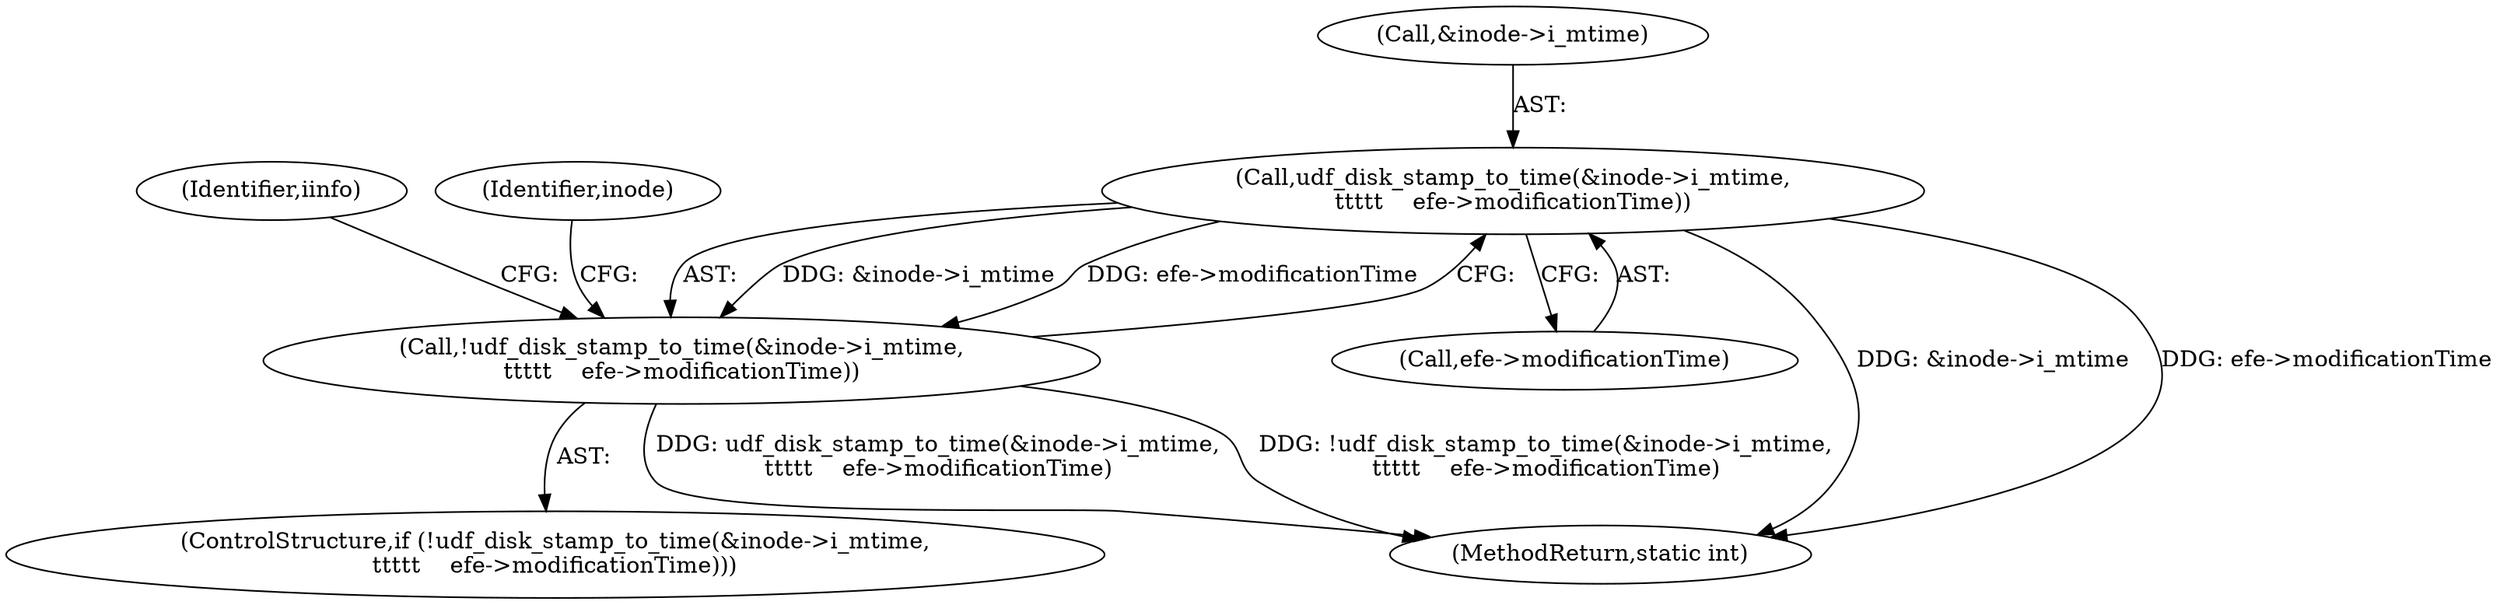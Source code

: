 digraph "0_linux_23b133bdc452aa441fcb9b82cbf6dd05cfd342d0@pointer" {
"1000890" [label="(Call,udf_disk_stamp_to_time(&inode->i_mtime,\n\t\t\t\t\t    efe->modificationTime))"];
"1000889" [label="(Call,!udf_disk_stamp_to_time(&inode->i_mtime,\n\t\t\t\t\t    efe->modificationTime))"];
"1000888" [label="(ControlStructure,if (!udf_disk_stamp_to_time(&inode->i_mtime,\n\t\t\t\t\t    efe->modificationTime)))"];
"1000890" [label="(Call,udf_disk_stamp_to_time(&inode->i_mtime,\n\t\t\t\t\t    efe->modificationTime))"];
"1000895" [label="(Call,efe->modificationTime)"];
"1000891" [label="(Call,&inode->i_mtime)"];
"1000910" [label="(Identifier,iinfo)"];
"1000889" [label="(Call,!udf_disk_stamp_to_time(&inode->i_mtime,\n\t\t\t\t\t    efe->modificationTime))"];
"1001231" [label="(MethodReturn,static int)"];
"1000900" [label="(Identifier,inode)"];
"1000890" -> "1000889"  [label="AST: "];
"1000890" -> "1000895"  [label="CFG: "];
"1000891" -> "1000890"  [label="AST: "];
"1000895" -> "1000890"  [label="AST: "];
"1000889" -> "1000890"  [label="CFG: "];
"1000890" -> "1001231"  [label="DDG: &inode->i_mtime"];
"1000890" -> "1001231"  [label="DDG: efe->modificationTime"];
"1000890" -> "1000889"  [label="DDG: &inode->i_mtime"];
"1000890" -> "1000889"  [label="DDG: efe->modificationTime"];
"1000889" -> "1000888"  [label="AST: "];
"1000900" -> "1000889"  [label="CFG: "];
"1000910" -> "1000889"  [label="CFG: "];
"1000889" -> "1001231"  [label="DDG: udf_disk_stamp_to_time(&inode->i_mtime,\n\t\t\t\t\t    efe->modificationTime)"];
"1000889" -> "1001231"  [label="DDG: !udf_disk_stamp_to_time(&inode->i_mtime,\n\t\t\t\t\t    efe->modificationTime)"];
}
